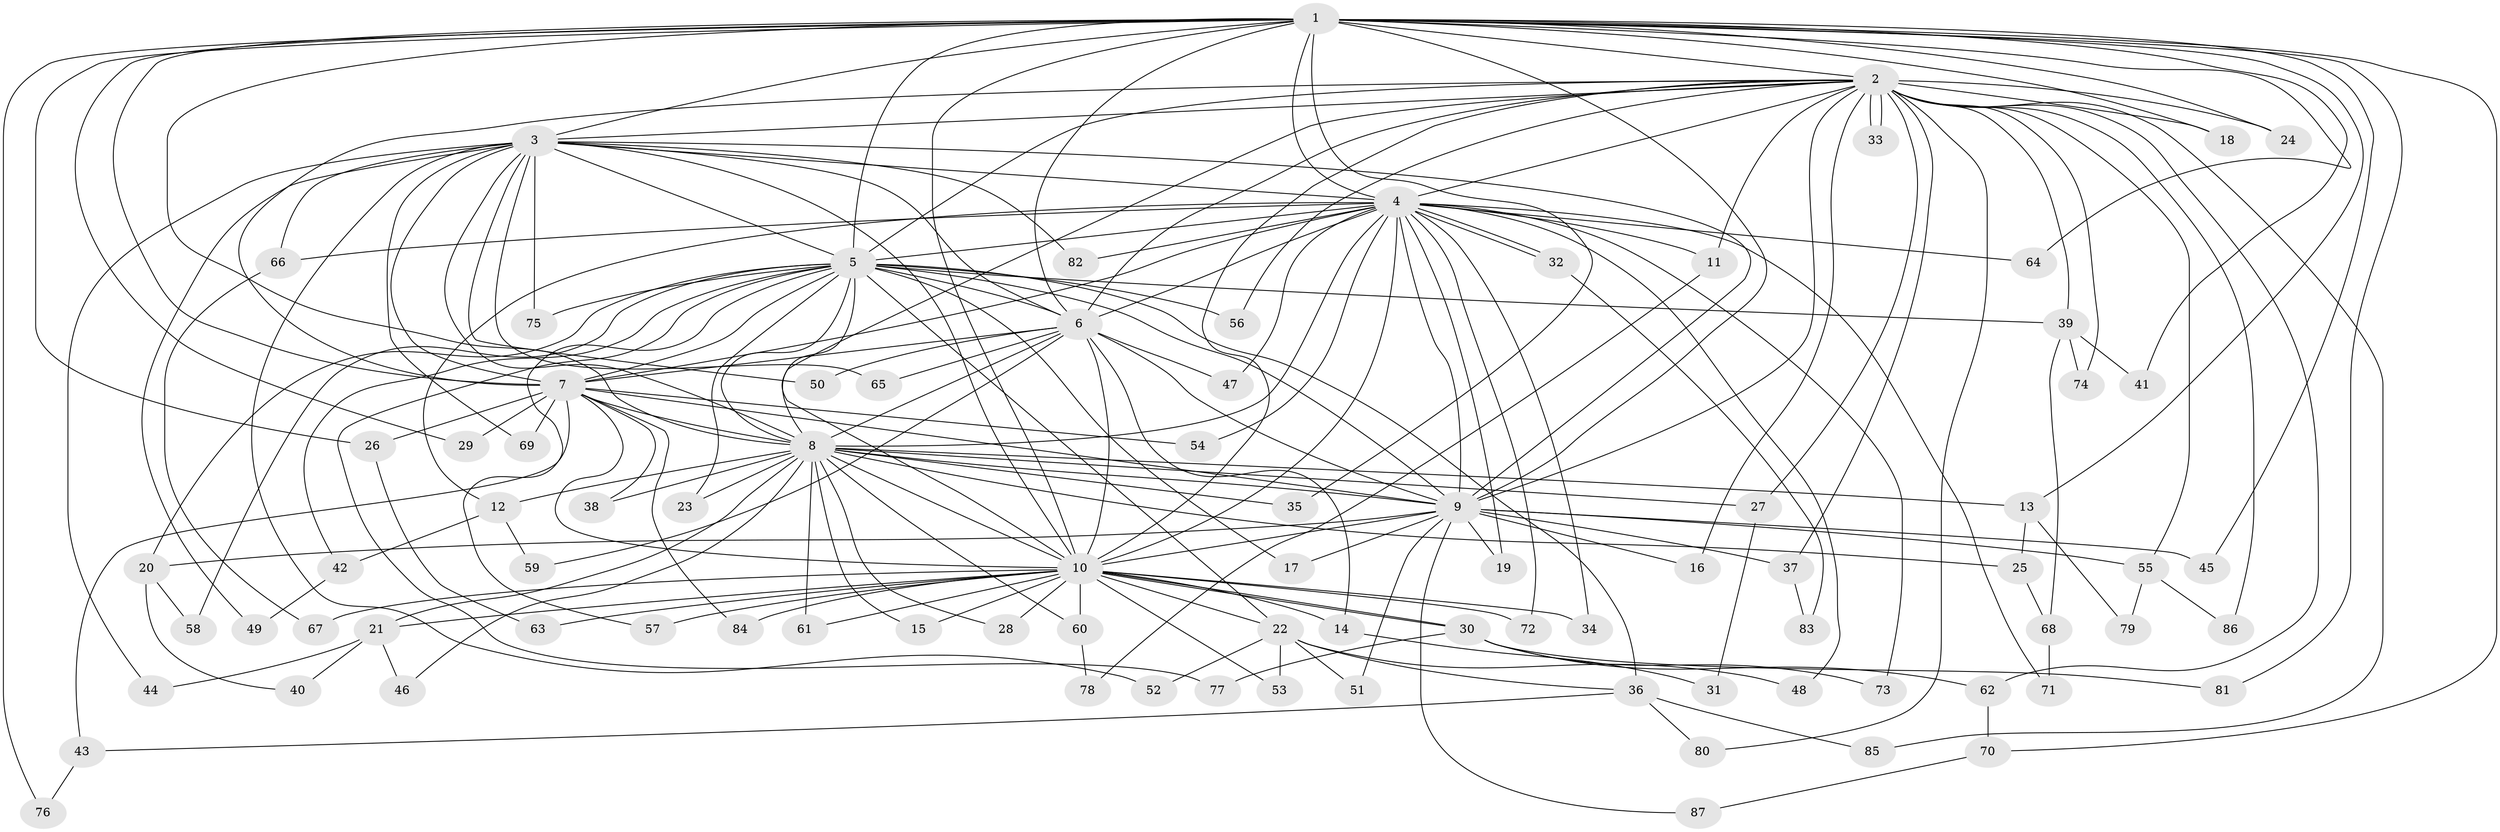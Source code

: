// coarse degree distribution, {3: 0.22950819672131148, 21: 0.04918032786885246, 15: 0.03278688524590164, 2: 0.47540983606557374, 19: 0.01639344262295082, 4: 0.04918032786885246, 20: 0.01639344262295082, 1: 0.01639344262295082, 5: 0.04918032786885246, 13: 0.01639344262295082, 6: 0.01639344262295082, 17: 0.01639344262295082, 14: 0.01639344262295082}
// Generated by graph-tools (version 1.1) at 2025/36/03/04/25 23:36:26]
// undirected, 87 vertices, 199 edges
graph export_dot {
  node [color=gray90,style=filled];
  1;
  2;
  3;
  4;
  5;
  6;
  7;
  8;
  9;
  10;
  11;
  12;
  13;
  14;
  15;
  16;
  17;
  18;
  19;
  20;
  21;
  22;
  23;
  24;
  25;
  26;
  27;
  28;
  29;
  30;
  31;
  32;
  33;
  34;
  35;
  36;
  37;
  38;
  39;
  40;
  41;
  42;
  43;
  44;
  45;
  46;
  47;
  48;
  49;
  50;
  51;
  52;
  53;
  54;
  55;
  56;
  57;
  58;
  59;
  60;
  61;
  62;
  63;
  64;
  65;
  66;
  67;
  68;
  69;
  70;
  71;
  72;
  73;
  74;
  75;
  76;
  77;
  78;
  79;
  80;
  81;
  82;
  83;
  84;
  85;
  86;
  87;
  1 -- 2;
  1 -- 3;
  1 -- 4;
  1 -- 5;
  1 -- 6;
  1 -- 7;
  1 -- 8;
  1 -- 9;
  1 -- 10;
  1 -- 13;
  1 -- 18;
  1 -- 24;
  1 -- 26;
  1 -- 29;
  1 -- 35;
  1 -- 41;
  1 -- 45;
  1 -- 64;
  1 -- 70;
  1 -- 76;
  1 -- 81;
  2 -- 3;
  2 -- 4;
  2 -- 5;
  2 -- 6;
  2 -- 7;
  2 -- 8;
  2 -- 9;
  2 -- 10;
  2 -- 11;
  2 -- 16;
  2 -- 18;
  2 -- 24;
  2 -- 27;
  2 -- 33;
  2 -- 33;
  2 -- 37;
  2 -- 39;
  2 -- 55;
  2 -- 56;
  2 -- 62;
  2 -- 74;
  2 -- 80;
  2 -- 85;
  2 -- 86;
  3 -- 4;
  3 -- 5;
  3 -- 6;
  3 -- 7;
  3 -- 8;
  3 -- 9;
  3 -- 10;
  3 -- 44;
  3 -- 49;
  3 -- 50;
  3 -- 52;
  3 -- 65;
  3 -- 66;
  3 -- 69;
  3 -- 75;
  3 -- 82;
  4 -- 5;
  4 -- 6;
  4 -- 7;
  4 -- 8;
  4 -- 9;
  4 -- 10;
  4 -- 11;
  4 -- 12;
  4 -- 19;
  4 -- 32;
  4 -- 32;
  4 -- 34;
  4 -- 47;
  4 -- 48;
  4 -- 54;
  4 -- 64;
  4 -- 66;
  4 -- 71;
  4 -- 72;
  4 -- 73;
  4 -- 82;
  5 -- 6;
  5 -- 7;
  5 -- 8;
  5 -- 9;
  5 -- 10;
  5 -- 17;
  5 -- 20;
  5 -- 22;
  5 -- 23;
  5 -- 36;
  5 -- 39;
  5 -- 42;
  5 -- 56;
  5 -- 57;
  5 -- 58;
  5 -- 75;
  5 -- 77;
  6 -- 7;
  6 -- 8;
  6 -- 9;
  6 -- 10;
  6 -- 14;
  6 -- 47;
  6 -- 50;
  6 -- 59;
  6 -- 65;
  7 -- 8;
  7 -- 9;
  7 -- 10;
  7 -- 26;
  7 -- 29;
  7 -- 38;
  7 -- 43;
  7 -- 54;
  7 -- 69;
  7 -- 84;
  8 -- 9;
  8 -- 10;
  8 -- 12;
  8 -- 13;
  8 -- 15;
  8 -- 21;
  8 -- 23;
  8 -- 25;
  8 -- 27;
  8 -- 28;
  8 -- 35;
  8 -- 38;
  8 -- 46;
  8 -- 60;
  8 -- 61;
  9 -- 10;
  9 -- 16;
  9 -- 17;
  9 -- 19;
  9 -- 20;
  9 -- 37;
  9 -- 45;
  9 -- 51;
  9 -- 55;
  9 -- 87;
  10 -- 14;
  10 -- 15;
  10 -- 21;
  10 -- 22;
  10 -- 28;
  10 -- 30;
  10 -- 30;
  10 -- 34;
  10 -- 53;
  10 -- 57;
  10 -- 60;
  10 -- 61;
  10 -- 63;
  10 -- 67;
  10 -- 72;
  10 -- 84;
  11 -- 78;
  12 -- 42;
  12 -- 59;
  13 -- 25;
  13 -- 79;
  14 -- 31;
  20 -- 40;
  20 -- 58;
  21 -- 40;
  21 -- 44;
  21 -- 46;
  22 -- 36;
  22 -- 48;
  22 -- 51;
  22 -- 52;
  22 -- 53;
  25 -- 68;
  26 -- 63;
  27 -- 31;
  30 -- 62;
  30 -- 73;
  30 -- 77;
  30 -- 81;
  32 -- 83;
  36 -- 43;
  36 -- 80;
  36 -- 85;
  37 -- 83;
  39 -- 41;
  39 -- 68;
  39 -- 74;
  42 -- 49;
  43 -- 76;
  55 -- 79;
  55 -- 86;
  60 -- 78;
  62 -- 70;
  66 -- 67;
  68 -- 71;
  70 -- 87;
}
